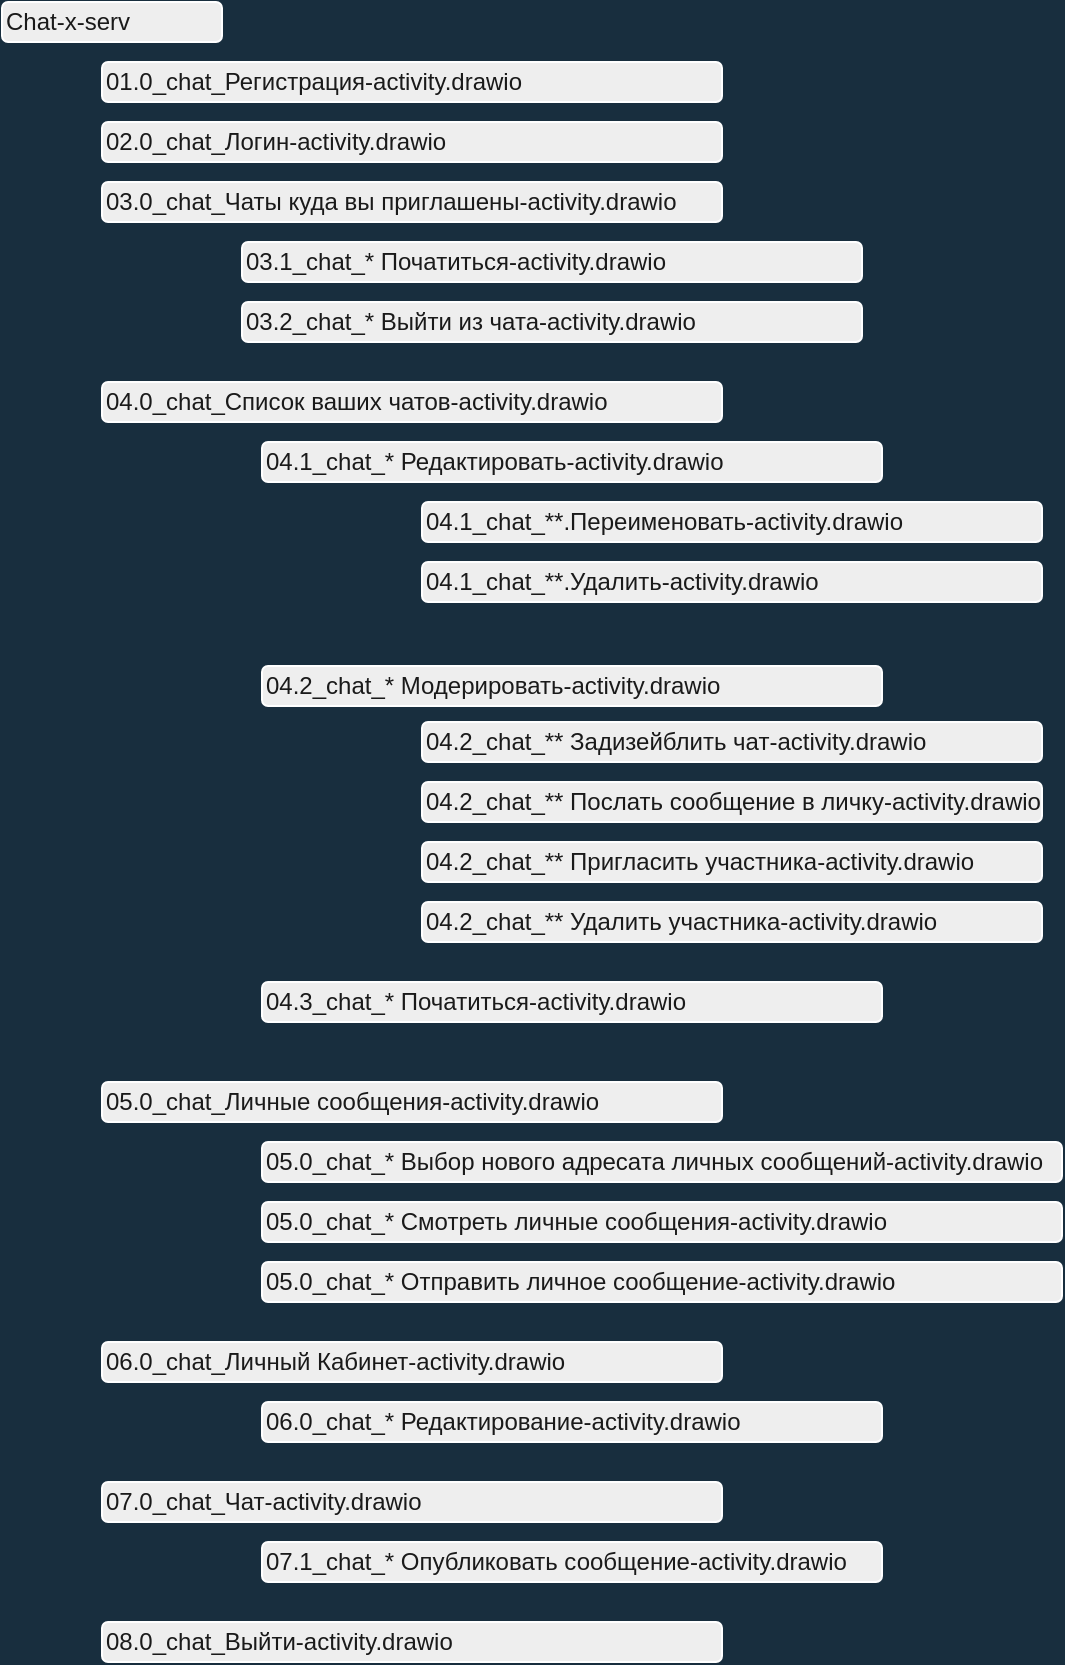 <mxfile version="14.5.1" type="device"><diagram name="Page-1" id="e7e014a7-5840-1c2e-5031-d8a46d1fe8dd"><mxGraphModel dx="1086" dy="806" grid="1" gridSize="10" guides="1" tooltips="1" connect="1" arrows="1" fold="1" page="1" pageScale="1" pageWidth="1169" pageHeight="826" background="#182E3E" math="0" shadow="0"><root><mxCell id="0"/><mxCell id="1" parent="0"/><mxCell id="I1pEnajeQTUON6q8HCKP-1" value="Chat-x-serv" style="rounded=1;whiteSpace=wrap;html=1;align=left;fillColor=#EEEEEE;strokeColor=#FFFFFF;fontColor=#1A1A1A;" vertex="1" parent="1"><mxGeometry x="30" y="80" width="110" height="20" as="geometry"/></mxCell><mxCell id="I1pEnajeQTUON6q8HCKP-2" value="01.0_chat_Регистрация-activity.drawio" style="rounded=1;whiteSpace=wrap;html=1;align=left;fillColor=#EEEEEE;strokeColor=#FFFFFF;fontColor=#1A1A1A;" vertex="1" parent="1"><mxGeometry x="80" y="110" width="310" height="20" as="geometry"/></mxCell><mxCell id="I1pEnajeQTUON6q8HCKP-3" value="02.0_chat_Логин-activity.drawio" style="rounded=1;whiteSpace=wrap;html=1;align=left;fillColor=#EEEEEE;strokeColor=#FFFFFF;fontColor=#1A1A1A;" vertex="1" parent="1"><mxGeometry x="80" y="140" width="310" height="20" as="geometry"/></mxCell><mxCell id="I1pEnajeQTUON6q8HCKP-4" value="03.0_chat_Чаты куда вы приглашены-activity.drawio" style="rounded=1;whiteSpace=wrap;html=1;align=left;fillColor=#EEEEEE;strokeColor=#FFFFFF;fontColor=#1A1A1A;" vertex="1" parent="1"><mxGeometry x="80" y="170" width="310" height="20" as="geometry"/></mxCell><mxCell id="I1pEnajeQTUON6q8HCKP-5" value="03.1_chat_* Початиться-activity.drawio" style="rounded=1;whiteSpace=wrap;html=1;align=left;fillColor=#EEEEEE;strokeColor=#FFFFFF;fontColor=#1A1A1A;" vertex="1" parent="1"><mxGeometry x="150" y="200" width="310" height="20" as="geometry"/></mxCell><mxCell id="I1pEnajeQTUON6q8HCKP-6" value="03.2_chat_* Выйти из чата-activity.drawio" style="rounded=1;whiteSpace=wrap;html=1;align=left;fillColor=#EEEEEE;strokeColor=#FFFFFF;fontColor=#1A1A1A;" vertex="1" parent="1"><mxGeometry x="150" y="230" width="310" height="20" as="geometry"/></mxCell><mxCell id="I1pEnajeQTUON6q8HCKP-7" value="04.0_chat_Список ваших чатов-activity.drawio" style="rounded=1;whiteSpace=wrap;html=1;align=left;fillColor=#EEEEEE;strokeColor=#FFFFFF;fontColor=#1A1A1A;" vertex="1" parent="1"><mxGeometry x="80" y="270" width="310" height="20" as="geometry"/></mxCell><mxCell id="I1pEnajeQTUON6q8HCKP-8" value="04.1_chat_* Редактировать-activity.drawio" style="rounded=1;whiteSpace=wrap;html=1;align=left;fillColor=#EEEEEE;strokeColor=#FFFFFF;fontColor=#1A1A1A;" vertex="1" parent="1"><mxGeometry x="160" y="300" width="310" height="20" as="geometry"/></mxCell><mxCell id="I1pEnajeQTUON6q8HCKP-9" value="04.1_chat_**.Переименовать-activity.drawio" style="rounded=1;whiteSpace=wrap;html=1;align=left;fillColor=#EEEEEE;strokeColor=#FFFFFF;fontColor=#1A1A1A;" vertex="1" parent="1"><mxGeometry x="240" y="330" width="310" height="20" as="geometry"/></mxCell><mxCell id="I1pEnajeQTUON6q8HCKP-10" value="04.1_chat_**.Удалить-activity.drawio" style="rounded=1;whiteSpace=wrap;html=1;align=left;fillColor=#EEEEEE;strokeColor=#FFFFFF;fontColor=#1A1A1A;" vertex="1" parent="1"><mxGeometry x="240" y="360" width="310" height="20" as="geometry"/></mxCell><mxCell id="I1pEnajeQTUON6q8HCKP-11" value="04.2_chat_* Модерировать-activity.drawio" style="rounded=1;whiteSpace=wrap;html=1;align=left;fillColor=#EEEEEE;strokeColor=#FFFFFF;fontColor=#1A1A1A;" vertex="1" parent="1"><mxGeometry x="160" y="412" width="310" height="20" as="geometry"/></mxCell><mxCell id="I1pEnajeQTUON6q8HCKP-12" value="04.2_chat_** Задизейблить чат-activity.drawio" style="rounded=1;whiteSpace=wrap;html=1;align=left;fillColor=#EEEEEE;strokeColor=#FFFFFF;fontColor=#1A1A1A;" vertex="1" parent="1"><mxGeometry x="240" y="440" width="310" height="20" as="geometry"/></mxCell><mxCell id="I1pEnajeQTUON6q8HCKP-13" value="04.2_chat_** Послать сообщение в личку-activity.drawio" style="rounded=1;whiteSpace=wrap;html=1;align=left;fillColor=#EEEEEE;strokeColor=#FFFFFF;fontColor=#1A1A1A;" vertex="1" parent="1"><mxGeometry x="240" y="470" width="310" height="20" as="geometry"/></mxCell><mxCell id="I1pEnajeQTUON6q8HCKP-14" value="04.2_chat_** Пригласить участника-activity.drawio" style="rounded=1;whiteSpace=wrap;html=1;align=left;fillColor=#EEEEEE;strokeColor=#FFFFFF;fontColor=#1A1A1A;" vertex="1" parent="1"><mxGeometry x="240" y="500" width="310" height="20" as="geometry"/></mxCell><mxCell id="I1pEnajeQTUON6q8HCKP-15" value="04.2_chat_** Удалить участника-activity.drawio" style="rounded=1;whiteSpace=wrap;html=1;align=left;fillColor=#EEEEEE;strokeColor=#FFFFFF;fontColor=#1A1A1A;" vertex="1" parent="1"><mxGeometry x="240" y="530" width="310" height="20" as="geometry"/></mxCell><mxCell id="I1pEnajeQTUON6q8HCKP-16" value="04.3_chat_* Початиться-activity.drawio" style="rounded=1;whiteSpace=wrap;html=1;align=left;fillColor=#EEEEEE;strokeColor=#FFFFFF;fontColor=#1A1A1A;" vertex="1" parent="1"><mxGeometry x="160" y="570" width="310" height="20" as="geometry"/></mxCell><mxCell id="I1pEnajeQTUON6q8HCKP-17" value="05.0_chat_Личные сообщения-activity.drawio" style="rounded=1;whiteSpace=wrap;html=1;align=left;fillColor=#EEEEEE;strokeColor=#FFFFFF;fontColor=#1A1A1A;" vertex="1" parent="1"><mxGeometry x="80" y="620" width="310" height="20" as="geometry"/></mxCell><mxCell id="I1pEnajeQTUON6q8HCKP-18" value="05.0_chat_* Выбор нового адресата личных сообщений-activity.drawio" style="rounded=1;whiteSpace=wrap;html=1;align=left;fillColor=#EEEEEE;strokeColor=#FFFFFF;fontColor=#1A1A1A;" vertex="1" parent="1"><mxGeometry x="160" y="650" width="400" height="20" as="geometry"/></mxCell><mxCell id="I1pEnajeQTUON6q8HCKP-19" value="05.0_chat_* Смотреть личные сообщения-activity.drawio" style="rounded=1;whiteSpace=wrap;html=1;align=left;fillColor=#EEEEEE;strokeColor=#FFFFFF;fontColor=#1A1A1A;" vertex="1" parent="1"><mxGeometry x="160" y="680" width="400" height="20" as="geometry"/></mxCell><mxCell id="I1pEnajeQTUON6q8HCKP-20" value="05.0_chat_* Отправить личное сообщение-activity.drawio" style="rounded=1;whiteSpace=wrap;html=1;align=left;fillColor=#EEEEEE;strokeColor=#FFFFFF;fontColor=#1A1A1A;" vertex="1" parent="1"><mxGeometry x="160" y="710" width="400" height="20" as="geometry"/></mxCell><mxCell id="I1pEnajeQTUON6q8HCKP-21" value="06.0_chat_Личный Кабинет-activity.drawio" style="rounded=1;whiteSpace=wrap;html=1;align=left;fillColor=#EEEEEE;strokeColor=#FFFFFF;fontColor=#1A1A1A;" vertex="1" parent="1"><mxGeometry x="80" y="750" width="310" height="20" as="geometry"/></mxCell><mxCell id="I1pEnajeQTUON6q8HCKP-22" value="06.0_chat_* Редактирование-activity.drawio" style="rounded=1;whiteSpace=wrap;html=1;align=left;fillColor=#EEEEEE;strokeColor=#FFFFFF;fontColor=#1A1A1A;" vertex="1" parent="1"><mxGeometry x="160" y="780" width="310" height="20" as="geometry"/></mxCell><mxCell id="I1pEnajeQTUON6q8HCKP-23" value="07.0_chat_Чат-activity.drawio" style="rounded=1;whiteSpace=wrap;html=1;align=left;fillColor=#EEEEEE;strokeColor=#FFFFFF;fontColor=#1A1A1A;" vertex="1" parent="1"><mxGeometry x="80" y="820" width="310" height="20" as="geometry"/></mxCell><mxCell id="I1pEnajeQTUON6q8HCKP-24" value="07.1_chat_* Опубликовать сообщение-activity.drawio" style="rounded=1;whiteSpace=wrap;html=1;align=left;fillColor=#EEEEEE;strokeColor=#FFFFFF;fontColor=#1A1A1A;" vertex="1" parent="1"><mxGeometry x="160" y="850" width="310" height="20" as="geometry"/></mxCell><mxCell id="I1pEnajeQTUON6q8HCKP-25" value="08.0_chat_Выйти-activity.drawio" style="rounded=1;whiteSpace=wrap;html=1;align=left;fillColor=#EEEEEE;strokeColor=#FFFFFF;fontColor=#1A1A1A;" vertex="1" parent="1"><mxGeometry x="80" y="890" width="310" height="20" as="geometry"/></mxCell></root></mxGraphModel></diagram></mxfile>